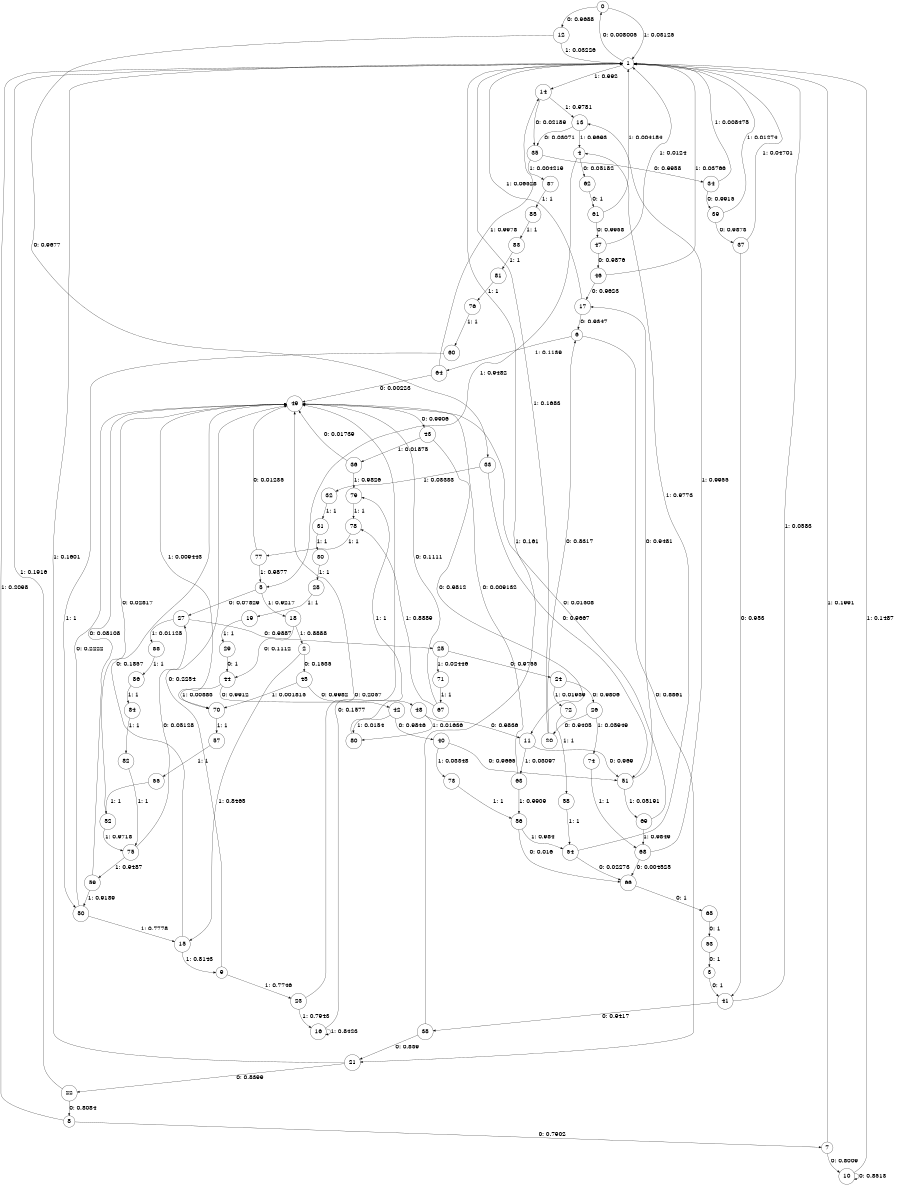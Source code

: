 digraph "ch1_random_source_L12" {
size = "6,8.5";
ratio = "fill";
node [shape = circle];
node [fontsize = 24];
edge [fontsize = 24];
0 -> 12 [label = "0: 0.9688   "];
0 -> 1 [label = "1: 0.03125  "];
1 -> 0 [label = "0: 0.008005  "];
1 -> 14 [label = "1: 0.992    "];
2 -> 45 [label = "0: 0.1535   "];
2 -> 15 [label = "1: 0.8465   "];
3 -> 41 [label = "0: 1        "];
4 -> 62 [label = "0: 0.05182  "];
4 -> 5 [label = "1: 0.9482   "];
5 -> 27 [label = "0: 0.07829  "];
5 -> 18 [label = "1: 0.9217   "];
6 -> 21 [label = "0: 0.8861   "];
6 -> 64 [label = "1: 0.1139   "];
7 -> 10 [label = "0: 0.8009   "];
7 -> 1 [label = "1: 0.1991   "];
8 -> 7 [label = "0: 0.7902   "];
8 -> 1 [label = "1: 0.2098   "];
9 -> 49 [label = "0: 0.2254   "];
9 -> 23 [label = "1: 0.7746   "];
10 -> 10 [label = "0: 0.8513   "];
10 -> 1 [label = "1: 0.1487   "];
11 -> 51 [label = "0: 0.969    "];
11 -> 63 [label = "1: 0.03097  "];
12 -> 33 [label = "0: 0.9677   "];
12 -> 1 [label = "1: 0.03226  "];
13 -> 35 [label = "0: 0.03071  "];
13 -> 4 [label = "1: 0.9693   "];
14 -> 35 [label = "0: 0.02189  "];
14 -> 13 [label = "1: 0.9781   "];
15 -> 49 [label = "0: 0.1857   "];
15 -> 9 [label = "1: 0.8143   "];
16 -> 49 [label = "0: 0.1577   "];
16 -> 16 [label = "1: 0.8423   "];
17 -> 6 [label = "0: 0.9347   "];
17 -> 1 [label = "1: 0.06528  "];
18 -> 44 [label = "0: 0.1112   "];
18 -> 2 [label = "1: 0.8888   "];
19 -> 29 [label = "1: 1        "];
20 -> 6 [label = "0: 0.8317   "];
20 -> 1 [label = "1: 0.1683   "];
21 -> 22 [label = "0: 0.8399   "];
21 -> 1 [label = "1: 0.1601   "];
22 -> 8 [label = "0: 0.8084   "];
22 -> 1 [label = "1: 0.1916   "];
23 -> 49 [label = "0: 0.2057   "];
23 -> 16 [label = "1: 0.7943   "];
24 -> 26 [label = "0: 0.9806   "];
24 -> 72 [label = "1: 0.01939  "];
25 -> 24 [label = "0: 0.9755   "];
25 -> 71 [label = "1: 0.02446  "];
26 -> 20 [label = "0: 0.9405   "];
26 -> 74 [label = "1: 0.05949  "];
27 -> 25 [label = "0: 0.9887   "];
27 -> 88 [label = "1: 0.01125  "];
28 -> 19 [label = "1: 1        "];
29 -> 44 [label = "0: 1        "];
30 -> 28 [label = "1: 1        "];
31 -> 30 [label = "1: 1        "];
32 -> 31 [label = "1: 1        "];
33 -> 51 [label = "0: 0.9667   "];
33 -> 32 [label = "1: 0.03333  "];
34 -> 39 [label = "0: 0.9915   "];
34 -> 1 [label = "1: 0.008475  "];
35 -> 34 [label = "0: 0.9958   "];
35 -> 87 [label = "1: 0.004219  "];
36 -> 49 [label = "0: 0.01739  "];
36 -> 79 [label = "1: 0.9826   "];
37 -> 41 [label = "0: 0.953    "];
37 -> 1 [label = "1: 0.04701  "];
38 -> 21 [label = "0: 0.839    "];
38 -> 1 [label = "1: 0.161    "];
39 -> 37 [label = "0: 0.9873   "];
39 -> 1 [label = "1: 0.01274  "];
40 -> 51 [label = "0: 0.9665   "];
40 -> 73 [label = "1: 0.03348  "];
41 -> 38 [label = "0: 0.9417   "];
41 -> 1 [label = "1: 0.0583   "];
42 -> 40 [label = "0: 0.9846   "];
42 -> 80 [label = "1: 0.0154   "];
43 -> 11 [label = "0: 0.9812   "];
43 -> 36 [label = "1: 0.01875  "];
44 -> 42 [label = "0: 0.9912   "];
44 -> 70 [label = "1: 0.00883  "];
45 -> 48 [label = "0: 0.9982   "];
45 -> 70 [label = "1: 0.001815  "];
46 -> 17 [label = "0: 0.9623   "];
46 -> 1 [label = "1: 0.03766  "];
47 -> 46 [label = "0: 0.9876   "];
47 -> 1 [label = "1: 0.0124   "];
48 -> 11 [label = "0: 0.9836   "];
48 -> 80 [label = "1: 0.01636  "];
49 -> 43 [label = "0: 0.9906   "];
49 -> 70 [label = "1: 0.009443  "];
50 -> 49 [label = "0: 0.2222   "];
50 -> 15 [label = "1: 0.7778   "];
51 -> 17 [label = "0: 0.9481   "];
51 -> 69 [label = "1: 0.05191  "];
52 -> 49 [label = "0: 0.02817  "];
52 -> 75 [label = "1: 0.9718   "];
53 -> 3 [label = "0: 1        "];
54 -> 66 [label = "0: 0.02273  "];
54 -> 4 [label = "1: 0.9773   "];
55 -> 52 [label = "1: 1        "];
56 -> 66 [label = "0: 0.016    "];
56 -> 54 [label = "1: 0.984    "];
57 -> 55 [label = "1: 1        "];
58 -> 54 [label = "1: 1        "];
59 -> 49 [label = "0: 0.08108  "];
59 -> 50 [label = "1: 0.9189   "];
60 -> 50 [label = "1: 1        "];
61 -> 47 [label = "0: 0.9958   "];
61 -> 1 [label = "1: 0.004184  "];
62 -> 61 [label = "0: 1        "];
63 -> 49 [label = "0: 0.009132  "];
63 -> 56 [label = "1: 0.9909   "];
64 -> 49 [label = "0: 0.00223  "];
64 -> 14 [label = "1: 0.9978   "];
65 -> 53 [label = "0: 1        "];
66 -> 65 [label = "0: 1        "];
67 -> 49 [label = "0: 0.1111   "];
67 -> 78 [label = "1: 0.8889   "];
68 -> 66 [label = "0: 0.004525  "];
68 -> 13 [label = "1: 0.9955   "];
69 -> 49 [label = "0: 0.01508  "];
69 -> 68 [label = "1: 0.9849   "];
70 -> 57 [label = "1: 1        "];
71 -> 67 [label = "1: 1        "];
72 -> 58 [label = "1: 1        "];
73 -> 56 [label = "1: 1        "];
74 -> 68 [label = "1: 1        "];
75 -> 27 [label = "0: 0.05128  "];
75 -> 59 [label = "1: 0.9487   "];
76 -> 60 [label = "1: 1        "];
77 -> 49 [label = "0: 0.01235  "];
77 -> 5 [label = "1: 0.9877   "];
78 -> 77 [label = "1: 1        "];
79 -> 78 [label = "1: 1        "];
80 -> 79 [label = "1: 1        "];
81 -> 76 [label = "1: 1        "];
82 -> 75 [label = "1: 1        "];
83 -> 81 [label = "1: 1        "];
84 -> 82 [label = "1: 1        "];
85 -> 83 [label = "1: 1        "];
86 -> 84 [label = "1: 1        "];
87 -> 85 [label = "1: 1        "];
88 -> 86 [label = "1: 1        "];
}